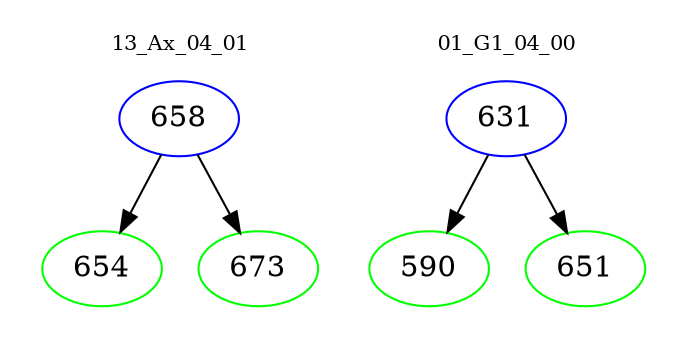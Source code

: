 digraph{
subgraph cluster_0 {
color = white
label = "13_Ax_04_01";
fontsize=10;
T0_658 [label="658", color="blue"]
T0_658 -> T0_654 [color="black"]
T0_654 [label="654", color="green"]
T0_658 -> T0_673 [color="black"]
T0_673 [label="673", color="green"]
}
subgraph cluster_1 {
color = white
label = "01_G1_04_00";
fontsize=10;
T1_631 [label="631", color="blue"]
T1_631 -> T1_590 [color="black"]
T1_590 [label="590", color="green"]
T1_631 -> T1_651 [color="black"]
T1_651 [label="651", color="green"]
}
}
